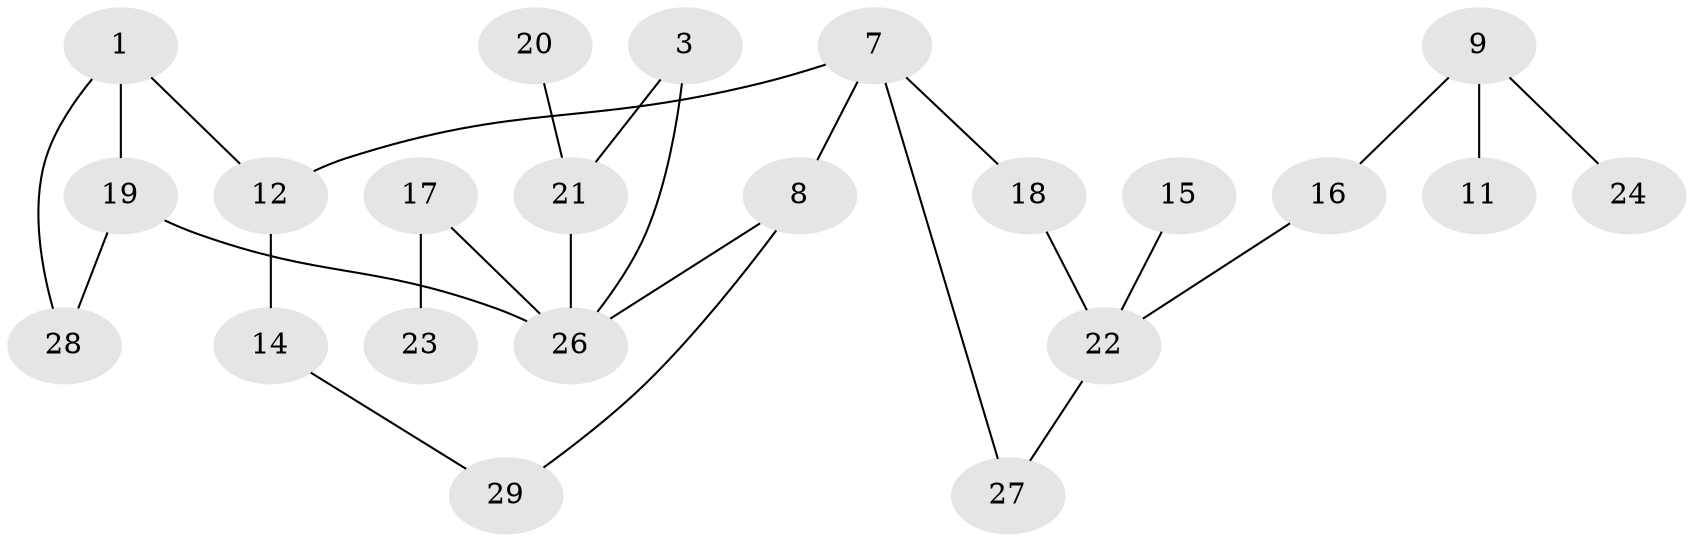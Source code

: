 // original degree distribution, {3: 0.13793103448275862, 2: 0.3103448275862069, 1: 0.29310344827586204, 4: 0.1206896551724138, 0: 0.10344827586206896, 6: 0.017241379310344827, 5: 0.017241379310344827}
// Generated by graph-tools (version 1.1) at 2025/35/03/04/25 23:35:56]
// undirected, 22 vertices, 26 edges
graph export_dot {
  node [color=gray90,style=filled];
  1;
  3;
  7;
  8;
  9;
  11;
  12;
  14;
  15;
  16;
  17;
  18;
  19;
  20;
  21;
  22;
  23;
  24;
  26;
  27;
  28;
  29;
  1 -- 12 [weight=1.0];
  1 -- 19 [weight=1.0];
  1 -- 28 [weight=1.0];
  3 -- 21 [weight=1.0];
  3 -- 26 [weight=1.0];
  7 -- 8 [weight=1.0];
  7 -- 12 [weight=1.0];
  7 -- 18 [weight=1.0];
  7 -- 27 [weight=1.0];
  8 -- 26 [weight=1.0];
  8 -- 29 [weight=1.0];
  9 -- 11 [weight=1.0];
  9 -- 16 [weight=1.0];
  9 -- 24 [weight=1.0];
  12 -- 14 [weight=1.0];
  14 -- 29 [weight=1.0];
  15 -- 22 [weight=1.0];
  16 -- 22 [weight=1.0];
  17 -- 23 [weight=1.0];
  17 -- 26 [weight=2.0];
  18 -- 22 [weight=1.0];
  19 -- 26 [weight=1.0];
  19 -- 28 [weight=1.0];
  20 -- 21 [weight=1.0];
  21 -- 26 [weight=1.0];
  22 -- 27 [weight=1.0];
}
